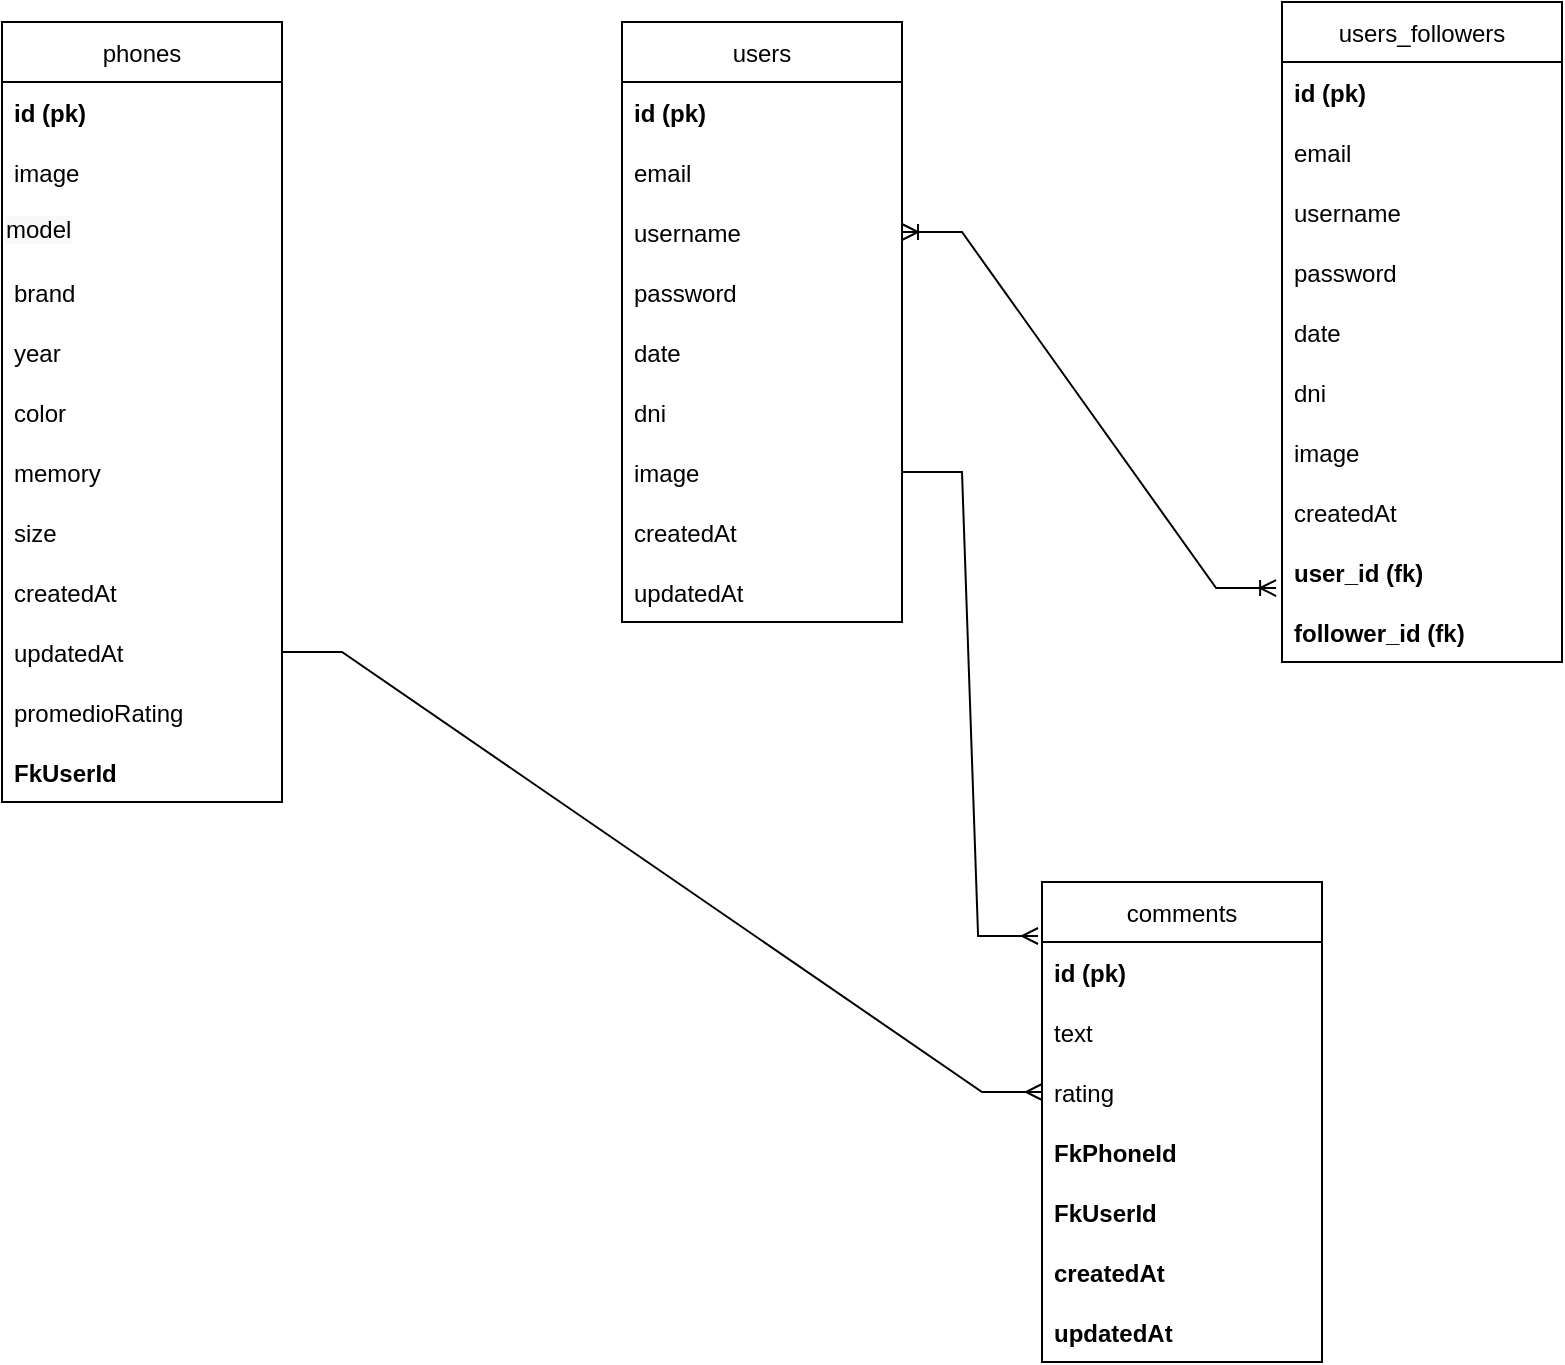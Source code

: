 <mxfile>
    <diagram id="cXv8IqNbXt5iZTJqOwij" name="Page-1">
        <mxGraphModel dx="968" dy="433" grid="1" gridSize="10" guides="1" tooltips="1" connect="1" arrows="1" fold="1" page="1" pageScale="1" pageWidth="4681" pageHeight="3300" math="0" shadow="0">
            <root>
                <mxCell id="0"/>
                <mxCell id="1" parent="0"/>
                <mxCell id="T1JPgiZ_bfzevg3-CLFB-1" value="phones" style="swimlane;fontStyle=0;childLayout=stackLayout;horizontal=1;startSize=30;horizontalStack=0;resizeParent=1;resizeParentMax=0;resizeLast=0;collapsible=1;marginBottom=0;" parent="1" vertex="1">
                    <mxGeometry x="80" y="40" width="140" height="390" as="geometry"/>
                </mxCell>
                <mxCell id="T1JPgiZ_bfzevg3-CLFB-2" value="id (pk)" style="text;strokeColor=none;fillColor=none;align=left;verticalAlign=middle;spacingLeft=4;spacingRight=4;overflow=hidden;points=[[0,0.5],[1,0.5]];portConstraint=eastwest;rotatable=0;fontStyle=1" parent="T1JPgiZ_bfzevg3-CLFB-1" vertex="1">
                    <mxGeometry y="30" width="140" height="30" as="geometry"/>
                </mxCell>
                <mxCell id="T1JPgiZ_bfzevg3-CLFB-3" value="image" style="text;strokeColor=none;fillColor=none;align=left;verticalAlign=middle;spacingLeft=4;spacingRight=4;overflow=hidden;points=[[0,0.5],[1,0.5]];portConstraint=eastwest;rotatable=0;" parent="T1JPgiZ_bfzevg3-CLFB-1" vertex="1">
                    <mxGeometry y="60" width="140" height="30" as="geometry"/>
                </mxCell>
                <mxCell id="etdr1lWKSWEZvVC0iz4d-11" value="&lt;span style=&quot;color: rgb(0, 0, 0); font-family: Helvetica; font-size: 12px; font-style: normal; font-variant-ligatures: normal; font-variant-caps: normal; font-weight: 400; letter-spacing: normal; orphans: 2; text-align: left; text-indent: 0px; text-transform: none; widows: 2; word-spacing: 0px; -webkit-text-stroke-width: 0px; background-color: rgb(248, 249, 250); text-decoration-thickness: initial; text-decoration-style: initial; text-decoration-color: initial; float: none; display: inline !important;&quot;&gt;model&lt;/span&gt;" style="text;whiteSpace=wrap;html=1;" parent="T1JPgiZ_bfzevg3-CLFB-1" vertex="1">
                    <mxGeometry y="90" width="140" height="30" as="geometry"/>
                </mxCell>
                <mxCell id="T1JPgiZ_bfzevg3-CLFB-4" value="brand" style="text;strokeColor=none;fillColor=none;align=left;verticalAlign=middle;spacingLeft=4;spacingRight=4;overflow=hidden;points=[[0,0.5],[1,0.5]];portConstraint=eastwest;rotatable=0;" parent="T1JPgiZ_bfzevg3-CLFB-1" vertex="1">
                    <mxGeometry y="120" width="140" height="30" as="geometry"/>
                </mxCell>
                <mxCell id="T1JPgiZ_bfzevg3-CLFB-5" value="year" style="text;strokeColor=none;fillColor=none;align=left;verticalAlign=middle;spacingLeft=4;spacingRight=4;overflow=hidden;points=[[0,0.5],[1,0.5]];portConstraint=eastwest;rotatable=0;" parent="T1JPgiZ_bfzevg3-CLFB-1" vertex="1">
                    <mxGeometry y="150" width="140" height="30" as="geometry"/>
                </mxCell>
                <mxCell id="T1JPgiZ_bfzevg3-CLFB-6" value="color" style="text;strokeColor=none;fillColor=none;align=left;verticalAlign=middle;spacingLeft=4;spacingRight=4;overflow=hidden;points=[[0,0.5],[1,0.5]];portConstraint=eastwest;rotatable=0;" parent="T1JPgiZ_bfzevg3-CLFB-1" vertex="1">
                    <mxGeometry y="180" width="140" height="30" as="geometry"/>
                </mxCell>
                <mxCell id="T1JPgiZ_bfzevg3-CLFB-7" value="memory" style="text;strokeColor=none;fillColor=none;align=left;verticalAlign=middle;spacingLeft=4;spacingRight=4;overflow=hidden;points=[[0,0.5],[1,0.5]];portConstraint=eastwest;rotatable=0;" parent="T1JPgiZ_bfzevg3-CLFB-1" vertex="1">
                    <mxGeometry y="210" width="140" height="30" as="geometry"/>
                </mxCell>
                <mxCell id="T1JPgiZ_bfzevg3-CLFB-8" value="size" style="text;strokeColor=none;fillColor=none;align=left;verticalAlign=middle;spacingLeft=4;spacingRight=4;overflow=hidden;points=[[0,0.5],[1,0.5]];portConstraint=eastwest;rotatable=0;" parent="T1JPgiZ_bfzevg3-CLFB-1" vertex="1">
                    <mxGeometry y="240" width="140" height="30" as="geometry"/>
                </mxCell>
                <mxCell id="5" value="createdAt" style="text;strokeColor=none;fillColor=none;align=left;verticalAlign=middle;spacingLeft=4;spacingRight=4;overflow=hidden;points=[[0,0.5],[1,0.5]];portConstraint=eastwest;rotatable=0;" vertex="1" parent="T1JPgiZ_bfzevg3-CLFB-1">
                    <mxGeometry y="270" width="140" height="30" as="geometry"/>
                </mxCell>
                <mxCell id="T1JPgiZ_bfzevg3-CLFB-9" value="updatedAt" style="text;strokeColor=none;fillColor=none;align=left;verticalAlign=middle;spacingLeft=4;spacingRight=4;overflow=hidden;points=[[0,0.5],[1,0.5]];portConstraint=eastwest;rotatable=0;" parent="T1JPgiZ_bfzevg3-CLFB-1" vertex="1">
                    <mxGeometry y="300" width="140" height="30" as="geometry"/>
                </mxCell>
                <mxCell id="6" value="promedioRating" style="text;strokeColor=none;fillColor=none;align=left;verticalAlign=middle;spacingLeft=4;spacingRight=4;overflow=hidden;points=[[0,0.5],[1,0.5]];portConstraint=eastwest;rotatable=0;" vertex="1" parent="T1JPgiZ_bfzevg3-CLFB-1">
                    <mxGeometry y="330" width="140" height="30" as="geometry"/>
                </mxCell>
                <mxCell id="T1JPgiZ_bfzevg3-CLFB-45" value="FkUserId" style="text;strokeColor=none;fillColor=none;align=left;verticalAlign=middle;spacingLeft=4;spacingRight=4;overflow=hidden;points=[[0,0.5],[1,0.5]];portConstraint=eastwest;rotatable=0;fontStyle=1" parent="T1JPgiZ_bfzevg3-CLFB-1" vertex="1">
                    <mxGeometry y="360" width="140" height="30" as="geometry"/>
                </mxCell>
                <mxCell id="T1JPgiZ_bfzevg3-CLFB-11" value="users" style="swimlane;fontStyle=0;childLayout=stackLayout;horizontal=1;startSize=30;horizontalStack=0;resizeParent=1;resizeParentMax=0;resizeLast=0;collapsible=1;marginBottom=0;" parent="1" vertex="1">
                    <mxGeometry x="390" y="40" width="140" height="300" as="geometry"/>
                </mxCell>
                <mxCell id="T1JPgiZ_bfzevg3-CLFB-12" value="id (pk)" style="text;strokeColor=none;fillColor=none;align=left;verticalAlign=middle;spacingLeft=4;spacingRight=4;overflow=hidden;points=[[0,0.5],[1,0.5]];portConstraint=eastwest;rotatable=0;fontStyle=1" parent="T1JPgiZ_bfzevg3-CLFB-11" vertex="1">
                    <mxGeometry y="30" width="140" height="30" as="geometry"/>
                </mxCell>
                <mxCell id="T1JPgiZ_bfzevg3-CLFB-13" value="email" style="text;strokeColor=none;fillColor=none;align=left;verticalAlign=middle;spacingLeft=4;spacingRight=4;overflow=hidden;points=[[0,0.5],[1,0.5]];portConstraint=eastwest;rotatable=0;" parent="T1JPgiZ_bfzevg3-CLFB-11" vertex="1">
                    <mxGeometry y="60" width="140" height="30" as="geometry"/>
                </mxCell>
                <mxCell id="T1JPgiZ_bfzevg3-CLFB-14" value="username" style="text;strokeColor=none;fillColor=none;align=left;verticalAlign=middle;spacingLeft=4;spacingRight=4;overflow=hidden;points=[[0,0.5],[1,0.5]];portConstraint=eastwest;rotatable=0;" parent="T1JPgiZ_bfzevg3-CLFB-11" vertex="1">
                    <mxGeometry y="90" width="140" height="30" as="geometry"/>
                </mxCell>
                <mxCell id="T1JPgiZ_bfzevg3-CLFB-15" value="password" style="text;strokeColor=none;fillColor=none;align=left;verticalAlign=middle;spacingLeft=4;spacingRight=4;overflow=hidden;points=[[0,0.5],[1,0.5]];portConstraint=eastwest;rotatable=0;" parent="T1JPgiZ_bfzevg3-CLFB-11" vertex="1">
                    <mxGeometry y="120" width="140" height="30" as="geometry"/>
                </mxCell>
                <mxCell id="T1JPgiZ_bfzevg3-CLFB-16" value="date" style="text;strokeColor=none;fillColor=none;align=left;verticalAlign=middle;spacingLeft=4;spacingRight=4;overflow=hidden;points=[[0,0.5],[1,0.5]];portConstraint=eastwest;rotatable=0;" parent="T1JPgiZ_bfzevg3-CLFB-11" vertex="1">
                    <mxGeometry y="150" width="140" height="30" as="geometry"/>
                </mxCell>
                <mxCell id="T1JPgiZ_bfzevg3-CLFB-17" value="dni" style="text;strokeColor=none;fillColor=none;align=left;verticalAlign=middle;spacingLeft=4;spacingRight=4;overflow=hidden;points=[[0,0.5],[1,0.5]];portConstraint=eastwest;rotatable=0;" parent="T1JPgiZ_bfzevg3-CLFB-11" vertex="1">
                    <mxGeometry y="180" width="140" height="30" as="geometry"/>
                </mxCell>
                <mxCell id="T1JPgiZ_bfzevg3-CLFB-18" value="image" style="text;strokeColor=none;fillColor=none;align=left;verticalAlign=middle;spacingLeft=4;spacingRight=4;overflow=hidden;points=[[0,0.5],[1,0.5]];portConstraint=eastwest;rotatable=0;" parent="T1JPgiZ_bfzevg3-CLFB-11" vertex="1">
                    <mxGeometry y="210" width="140" height="30" as="geometry"/>
                </mxCell>
                <mxCell id="7" value="createdAt" style="text;strokeColor=none;fillColor=none;align=left;verticalAlign=middle;spacingLeft=4;spacingRight=4;overflow=hidden;points=[[0,0.5],[1,0.5]];portConstraint=eastwest;rotatable=0;" vertex="1" parent="T1JPgiZ_bfzevg3-CLFB-11">
                    <mxGeometry y="240" width="140" height="30" as="geometry"/>
                </mxCell>
                <mxCell id="8" value="updatedAt" style="text;strokeColor=none;fillColor=none;align=left;verticalAlign=middle;spacingLeft=4;spacingRight=4;overflow=hidden;points=[[0,0.5],[1,0.5]];portConstraint=eastwest;rotatable=0;" vertex="1" parent="T1JPgiZ_bfzevg3-CLFB-11">
                    <mxGeometry y="270" width="140" height="30" as="geometry"/>
                </mxCell>
                <mxCell id="T1JPgiZ_bfzevg3-CLFB-21" value="comments" style="swimlane;fontStyle=0;childLayout=stackLayout;horizontal=1;startSize=30;horizontalStack=0;resizeParent=1;resizeParentMax=0;resizeLast=0;collapsible=1;marginBottom=0;" parent="1" vertex="1">
                    <mxGeometry x="600" y="470" width="140" height="240" as="geometry"/>
                </mxCell>
                <mxCell id="T1JPgiZ_bfzevg3-CLFB-22" value="id (pk)" style="text;strokeColor=none;fillColor=none;align=left;verticalAlign=middle;spacingLeft=4;spacingRight=4;overflow=hidden;points=[[0,0.5],[1,0.5]];portConstraint=eastwest;rotatable=0;fontStyle=1" parent="T1JPgiZ_bfzevg3-CLFB-21" vertex="1">
                    <mxGeometry y="30" width="140" height="30" as="geometry"/>
                </mxCell>
                <mxCell id="T1JPgiZ_bfzevg3-CLFB-25" value="text" style="text;strokeColor=none;fillColor=none;align=left;verticalAlign=middle;spacingLeft=4;spacingRight=4;overflow=hidden;points=[[0,0.5],[1,0.5]];portConstraint=eastwest;rotatable=0;" parent="T1JPgiZ_bfzevg3-CLFB-21" vertex="1">
                    <mxGeometry y="60" width="140" height="30" as="geometry"/>
                </mxCell>
                <mxCell id="T1JPgiZ_bfzevg3-CLFB-27" value="rating" style="text;strokeColor=none;fillColor=none;align=left;verticalAlign=middle;spacingLeft=4;spacingRight=4;overflow=hidden;points=[[0,0.5],[1,0.5]];portConstraint=eastwest;rotatable=0;" parent="T1JPgiZ_bfzevg3-CLFB-21" vertex="1">
                    <mxGeometry y="90" width="140" height="30" as="geometry"/>
                </mxCell>
                <mxCell id="2" value="FkPhoneId " style="text;strokeColor=none;fillColor=none;align=left;verticalAlign=middle;spacingLeft=4;spacingRight=4;overflow=hidden;points=[[0,0.5],[1,0.5]];portConstraint=eastwest;rotatable=0;fontStyle=1" vertex="1" parent="T1JPgiZ_bfzevg3-CLFB-21">
                    <mxGeometry y="120" width="140" height="30" as="geometry"/>
                </mxCell>
                <mxCell id="3" value="FkUserId" style="text;strokeColor=none;fillColor=none;align=left;verticalAlign=middle;spacingLeft=4;spacingRight=4;overflow=hidden;points=[[0,0.5],[1,0.5]];portConstraint=eastwest;rotatable=0;fontStyle=1" vertex="1" parent="T1JPgiZ_bfzevg3-CLFB-21">
                    <mxGeometry y="150" width="140" height="30" as="geometry"/>
                </mxCell>
                <mxCell id="4" value="createdAt" style="text;strokeColor=none;fillColor=none;align=left;verticalAlign=middle;spacingLeft=4;spacingRight=4;overflow=hidden;points=[[0,0.5],[1,0.5]];portConstraint=eastwest;rotatable=0;fontStyle=1" vertex="1" parent="T1JPgiZ_bfzevg3-CLFB-21">
                    <mxGeometry y="180" width="140" height="30" as="geometry"/>
                </mxCell>
                <mxCell id="etdr1lWKSWEZvVC0iz4d-12" value="updatedAt" style="text;strokeColor=none;fillColor=none;align=left;verticalAlign=middle;spacingLeft=4;spacingRight=4;overflow=hidden;points=[[0,0.5],[1,0.5]];portConstraint=eastwest;rotatable=0;fontStyle=1" parent="T1JPgiZ_bfzevg3-CLFB-21" vertex="1">
                    <mxGeometry y="210" width="140" height="30" as="geometry"/>
                </mxCell>
                <mxCell id="T1JPgiZ_bfzevg3-CLFB-46" value="" style="edgeStyle=entityRelationEdgeStyle;fontSize=12;html=1;endArrow=ERmany;rounded=0;entryX=0;entryY=0.5;entryDx=0;entryDy=0;exitX=1;exitY=0.5;exitDx=0;exitDy=0;" parent="1" source="T1JPgiZ_bfzevg3-CLFB-9" edge="1">
                    <mxGeometry width="100" height="100" relative="1" as="geometry">
                        <mxPoint x="530" y="300" as="sourcePoint"/>
                        <mxPoint x="600" y="575" as="targetPoint"/>
                    </mxGeometry>
                </mxCell>
                <mxCell id="etdr1lWKSWEZvVC0iz4d-1" value="users_followers" style="swimlane;fontStyle=0;childLayout=stackLayout;horizontal=1;startSize=30;horizontalStack=0;resizeParent=1;resizeParentMax=0;resizeLast=0;collapsible=1;marginBottom=0;" parent="1" vertex="1">
                    <mxGeometry x="720" y="30" width="140" height="330" as="geometry"/>
                </mxCell>
                <mxCell id="etdr1lWKSWEZvVC0iz4d-2" value="id (pk)" style="text;strokeColor=none;fillColor=none;align=left;verticalAlign=middle;spacingLeft=4;spacingRight=4;overflow=hidden;points=[[0,0.5],[1,0.5]];portConstraint=eastwest;rotatable=0;fontStyle=1" parent="etdr1lWKSWEZvVC0iz4d-1" vertex="1">
                    <mxGeometry y="30" width="140" height="30" as="geometry"/>
                </mxCell>
                <mxCell id="9" value="email" style="text;strokeColor=none;fillColor=none;align=left;verticalAlign=middle;spacingLeft=4;spacingRight=4;overflow=hidden;points=[[0,0.5],[1,0.5]];portConstraint=eastwest;rotatable=0;" vertex="1" parent="etdr1lWKSWEZvVC0iz4d-1">
                    <mxGeometry y="60" width="140" height="30" as="geometry"/>
                </mxCell>
                <mxCell id="10" value="username" style="text;strokeColor=none;fillColor=none;align=left;verticalAlign=middle;spacingLeft=4;spacingRight=4;overflow=hidden;points=[[0,0.5],[1,0.5]];portConstraint=eastwest;rotatable=0;" vertex="1" parent="etdr1lWKSWEZvVC0iz4d-1">
                    <mxGeometry y="90" width="140" height="30" as="geometry"/>
                </mxCell>
                <mxCell id="11" value="password" style="text;strokeColor=none;fillColor=none;align=left;verticalAlign=middle;spacingLeft=4;spacingRight=4;overflow=hidden;points=[[0,0.5],[1,0.5]];portConstraint=eastwest;rotatable=0;" vertex="1" parent="etdr1lWKSWEZvVC0iz4d-1">
                    <mxGeometry y="120" width="140" height="30" as="geometry"/>
                </mxCell>
                <mxCell id="12" value="date" style="text;strokeColor=none;fillColor=none;align=left;verticalAlign=middle;spacingLeft=4;spacingRight=4;overflow=hidden;points=[[0,0.5],[1,0.5]];portConstraint=eastwest;rotatable=0;" vertex="1" parent="etdr1lWKSWEZvVC0iz4d-1">
                    <mxGeometry y="150" width="140" height="30" as="geometry"/>
                </mxCell>
                <mxCell id="13" value="dni" style="text;strokeColor=none;fillColor=none;align=left;verticalAlign=middle;spacingLeft=4;spacingRight=4;overflow=hidden;points=[[0,0.5],[1,0.5]];portConstraint=eastwest;rotatable=0;" vertex="1" parent="etdr1lWKSWEZvVC0iz4d-1">
                    <mxGeometry y="180" width="140" height="30" as="geometry"/>
                </mxCell>
                <mxCell id="14" value="image" style="text;strokeColor=none;fillColor=none;align=left;verticalAlign=middle;spacingLeft=4;spacingRight=4;overflow=hidden;points=[[0,0.5],[1,0.5]];portConstraint=eastwest;rotatable=0;" vertex="1" parent="etdr1lWKSWEZvVC0iz4d-1">
                    <mxGeometry y="210" width="140" height="30" as="geometry"/>
                </mxCell>
                <mxCell id="15" value="createdAt" style="text;strokeColor=none;fillColor=none;align=left;verticalAlign=middle;spacingLeft=4;spacingRight=4;overflow=hidden;points=[[0,0.5],[1,0.5]];portConstraint=eastwest;rotatable=0;" vertex="1" parent="etdr1lWKSWEZvVC0iz4d-1">
                    <mxGeometry y="240" width="140" height="30" as="geometry"/>
                </mxCell>
                <mxCell id="etdr1lWKSWEZvVC0iz4d-3" value="user_id (fk)" style="text;strokeColor=none;fillColor=none;align=left;verticalAlign=middle;spacingLeft=4;spacingRight=4;overflow=hidden;points=[[0,0.5],[1,0.5]];portConstraint=eastwest;rotatable=0;fontStyle=1" parent="etdr1lWKSWEZvVC0iz4d-1" vertex="1">
                    <mxGeometry y="270" width="140" height="30" as="geometry"/>
                </mxCell>
                <mxCell id="etdr1lWKSWEZvVC0iz4d-4" value="follower_id (fk)" style="text;strokeColor=none;fillColor=none;align=left;verticalAlign=middle;spacingLeft=4;spacingRight=4;overflow=hidden;points=[[0,0.5],[1,0.5]];portConstraint=eastwest;rotatable=0;fontStyle=1" parent="etdr1lWKSWEZvVC0iz4d-1" vertex="1">
                    <mxGeometry y="300" width="140" height="30" as="geometry"/>
                </mxCell>
                <mxCell id="etdr1lWKSWEZvVC0iz4d-13" value="" style="edgeStyle=entityRelationEdgeStyle;fontSize=12;html=1;endArrow=ERmany;rounded=0;entryX=-0.014;entryY=-0.1;entryDx=0;entryDy=0;exitX=1;exitY=0.5;exitDx=0;exitDy=0;entryPerimeter=0;" parent="1" source="T1JPgiZ_bfzevg3-CLFB-18" target="T1JPgiZ_bfzevg3-CLFB-22" edge="1">
                    <mxGeometry width="100" height="100" relative="1" as="geometry">
                        <mxPoint x="710" y="300" as="sourcePoint"/>
                        <mxPoint x="1090" y="550" as="targetPoint"/>
                    </mxGeometry>
                </mxCell>
                <mxCell id="etdr1lWKSWEZvVC0iz4d-14" value="" style="edgeStyle=entityRelationEdgeStyle;fontSize=12;html=1;endArrow=ERoneToMany;startArrow=ERoneToMany;rounded=0;exitX=1;exitY=0.5;exitDx=0;exitDy=0;entryX=-0.021;entryY=0.767;entryDx=0;entryDy=0;entryPerimeter=0;" parent="1" source="T1JPgiZ_bfzevg3-CLFB-14" target="etdr1lWKSWEZvVC0iz4d-3" edge="1">
                    <mxGeometry width="100" height="100" relative="1" as="geometry">
                        <mxPoint x="670" y="300" as="sourcePoint"/>
                        <mxPoint x="770" y="200" as="targetPoint"/>
                    </mxGeometry>
                </mxCell>
            </root>
        </mxGraphModel>
    </diagram>
</mxfile>